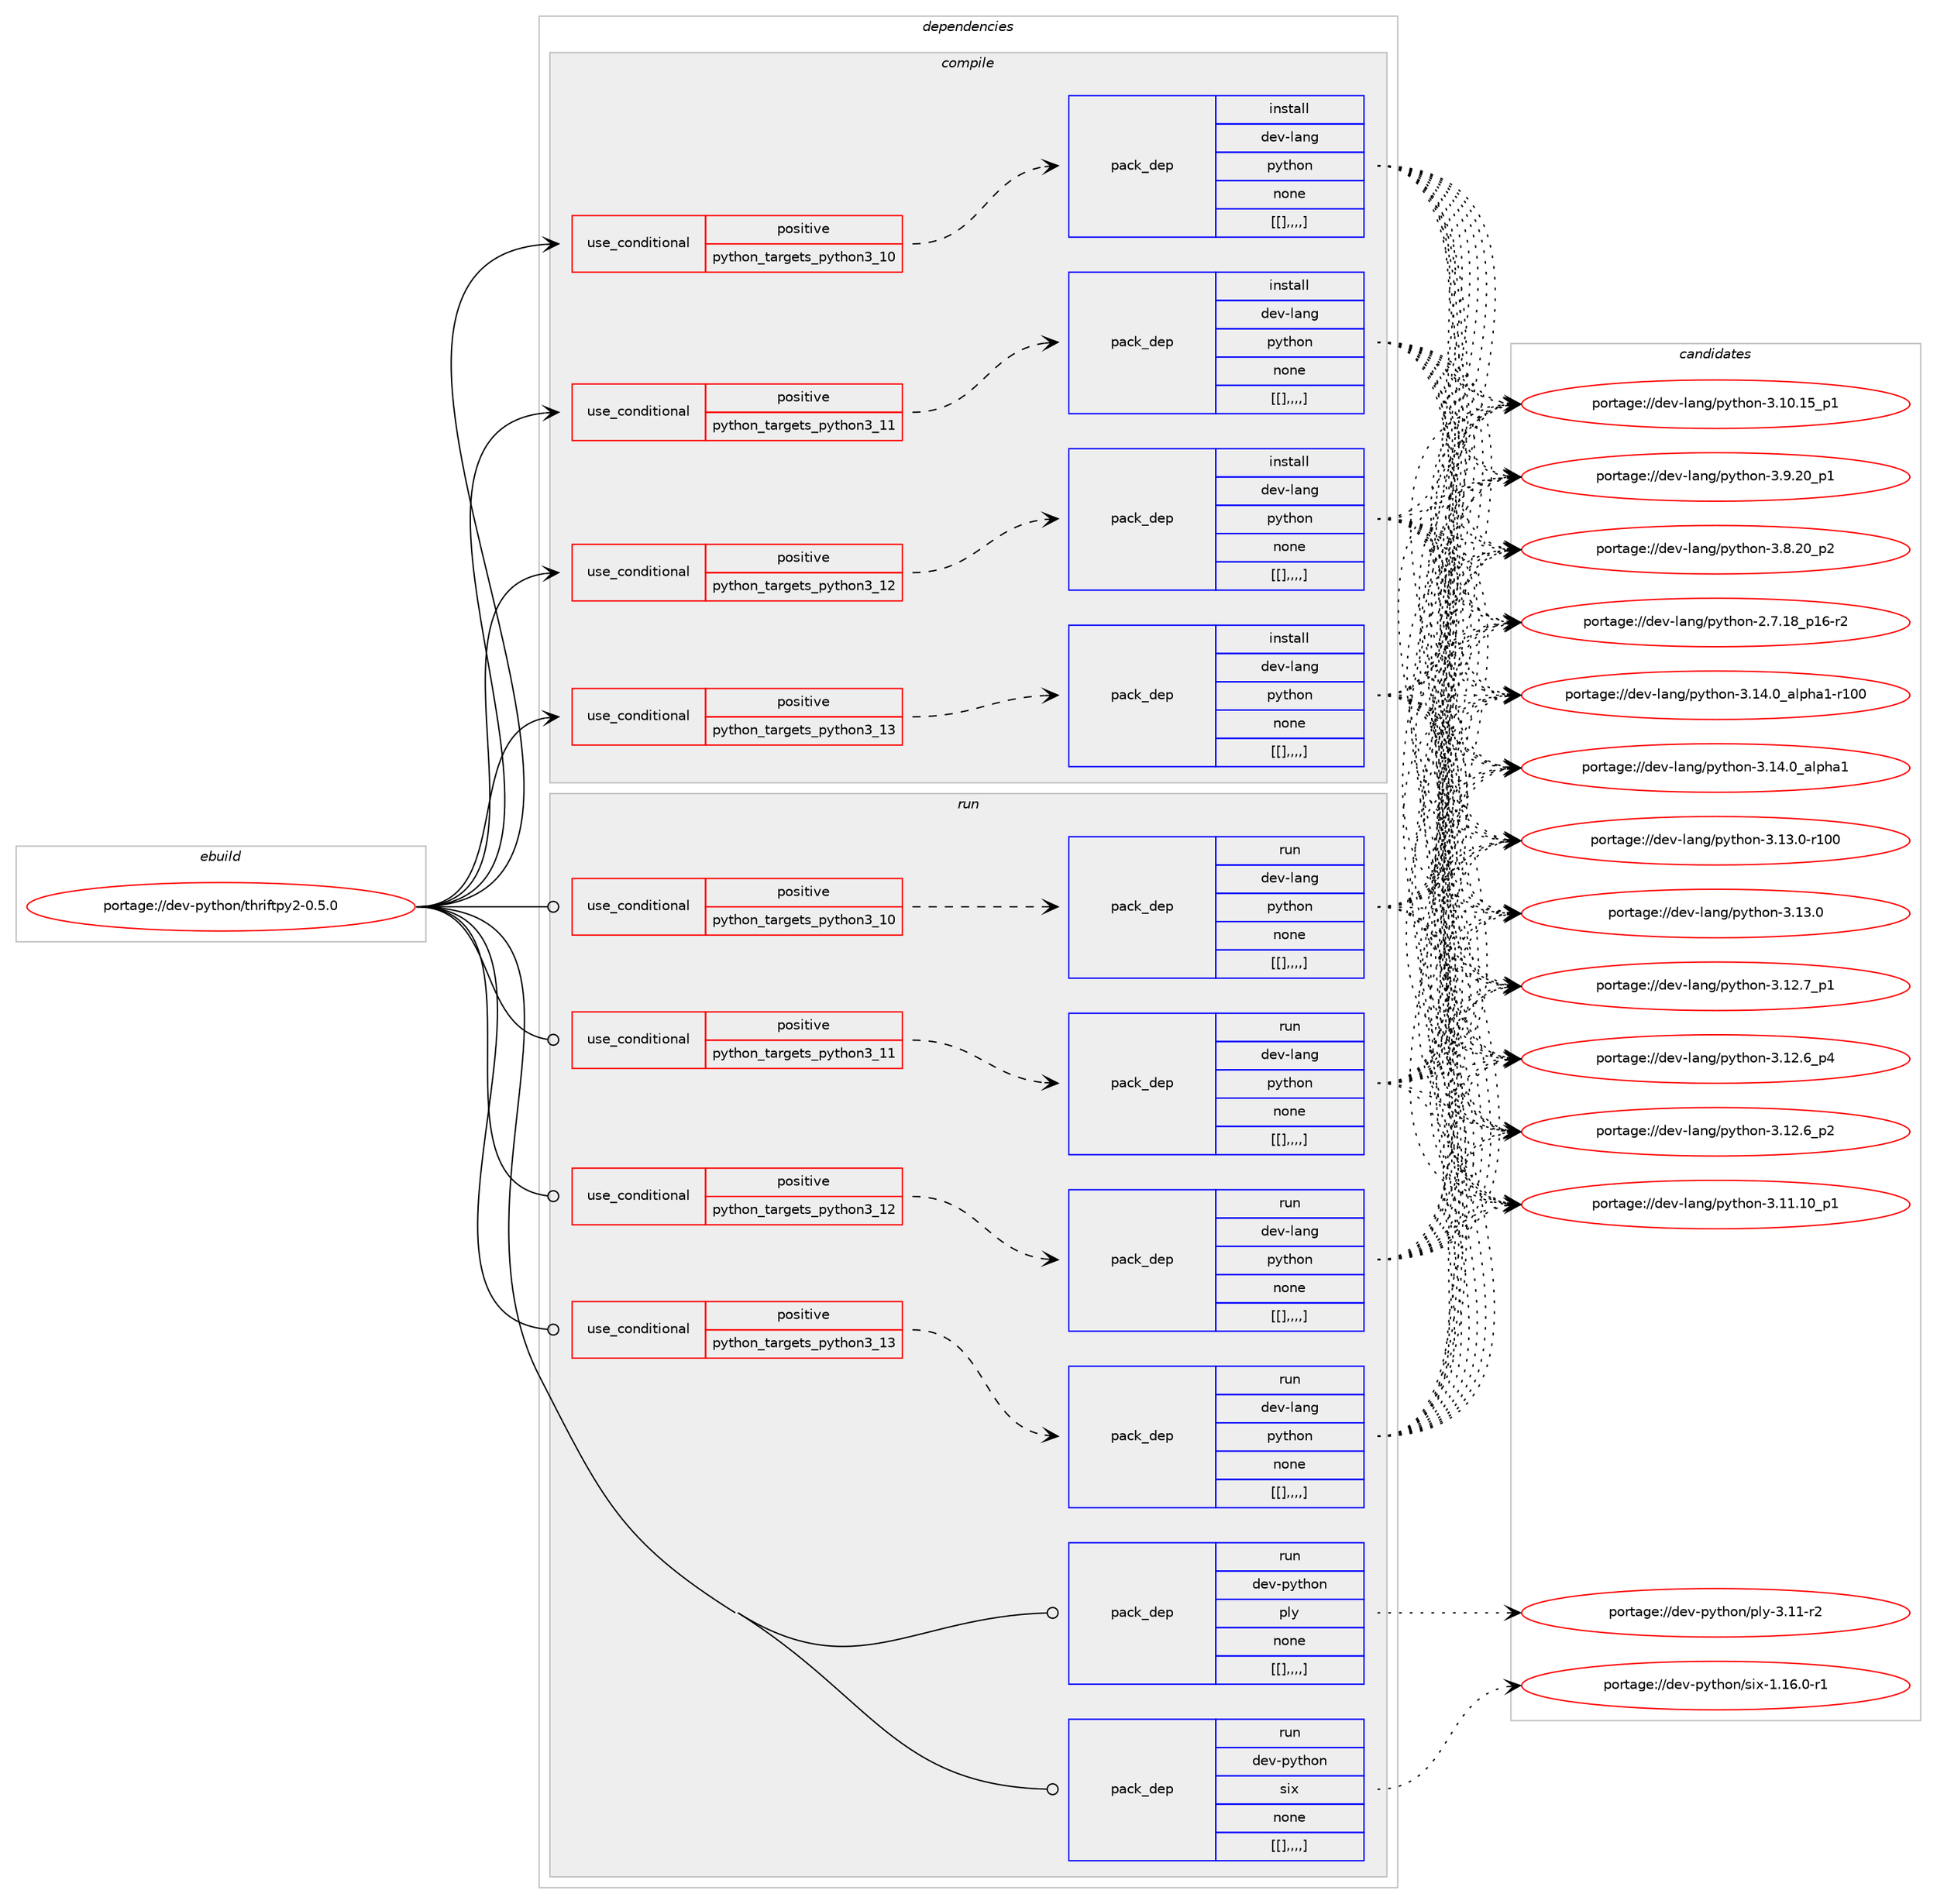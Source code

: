digraph prolog {

# *************
# Graph options
# *************

newrank=true;
concentrate=true;
compound=true;
graph [rankdir=LR,fontname=Helvetica,fontsize=10,ranksep=1.5];#, ranksep=2.5, nodesep=0.2];
edge  [arrowhead=vee];
node  [fontname=Helvetica,fontsize=10];

# **********
# The ebuild
# **********

subgraph cluster_leftcol {
color=gray;
label=<<i>ebuild</i>>;
id [label="portage://dev-python/thriftpy2-0.5.0", color=red, width=4, href="../dev-python/thriftpy2-0.5.0.svg"];
}

# ****************
# The dependencies
# ****************

subgraph cluster_midcol {
color=gray;
label=<<i>dependencies</i>>;
subgraph cluster_compile {
fillcolor="#eeeeee";
style=filled;
label=<<i>compile</i>>;
subgraph cond43295 {
dependency172623 [label=<<TABLE BORDER="0" CELLBORDER="1" CELLSPACING="0" CELLPADDING="4"><TR><TD ROWSPAN="3" CELLPADDING="10">use_conditional</TD></TR><TR><TD>positive</TD></TR><TR><TD>python_targets_python3_10</TD></TR></TABLE>>, shape=none, color=red];
subgraph pack127998 {
dependency172637 [label=<<TABLE BORDER="0" CELLBORDER="1" CELLSPACING="0" CELLPADDING="4" WIDTH="220"><TR><TD ROWSPAN="6" CELLPADDING="30">pack_dep</TD></TR><TR><TD WIDTH="110">install</TD></TR><TR><TD>dev-lang</TD></TR><TR><TD>python</TD></TR><TR><TD>none</TD></TR><TR><TD>[[],,,,]</TD></TR></TABLE>>, shape=none, color=blue];
}
dependency172623:e -> dependency172637:w [weight=20,style="dashed",arrowhead="vee"];
}
id:e -> dependency172623:w [weight=20,style="solid",arrowhead="vee"];
subgraph cond43304 {
dependency172660 [label=<<TABLE BORDER="0" CELLBORDER="1" CELLSPACING="0" CELLPADDING="4"><TR><TD ROWSPAN="3" CELLPADDING="10">use_conditional</TD></TR><TR><TD>positive</TD></TR><TR><TD>python_targets_python3_11</TD></TR></TABLE>>, shape=none, color=red];
subgraph pack128024 {
dependency172715 [label=<<TABLE BORDER="0" CELLBORDER="1" CELLSPACING="0" CELLPADDING="4" WIDTH="220"><TR><TD ROWSPAN="6" CELLPADDING="30">pack_dep</TD></TR><TR><TD WIDTH="110">install</TD></TR><TR><TD>dev-lang</TD></TR><TR><TD>python</TD></TR><TR><TD>none</TD></TR><TR><TD>[[],,,,]</TD></TR></TABLE>>, shape=none, color=blue];
}
dependency172660:e -> dependency172715:w [weight=20,style="dashed",arrowhead="vee"];
}
id:e -> dependency172660:w [weight=20,style="solid",arrowhead="vee"];
subgraph cond43344 {
dependency172754 [label=<<TABLE BORDER="0" CELLBORDER="1" CELLSPACING="0" CELLPADDING="4"><TR><TD ROWSPAN="3" CELLPADDING="10">use_conditional</TD></TR><TR><TD>positive</TD></TR><TR><TD>python_targets_python3_12</TD></TR></TABLE>>, shape=none, color=red];
subgraph pack128075 {
dependency172792 [label=<<TABLE BORDER="0" CELLBORDER="1" CELLSPACING="0" CELLPADDING="4" WIDTH="220"><TR><TD ROWSPAN="6" CELLPADDING="30">pack_dep</TD></TR><TR><TD WIDTH="110">install</TD></TR><TR><TD>dev-lang</TD></TR><TR><TD>python</TD></TR><TR><TD>none</TD></TR><TR><TD>[[],,,,]</TD></TR></TABLE>>, shape=none, color=blue];
}
dependency172754:e -> dependency172792:w [weight=20,style="dashed",arrowhead="vee"];
}
id:e -> dependency172754:w [weight=20,style="solid",arrowhead="vee"];
subgraph cond43366 {
dependency172817 [label=<<TABLE BORDER="0" CELLBORDER="1" CELLSPACING="0" CELLPADDING="4"><TR><TD ROWSPAN="3" CELLPADDING="10">use_conditional</TD></TR><TR><TD>positive</TD></TR><TR><TD>python_targets_python3_13</TD></TR></TABLE>>, shape=none, color=red];
subgraph pack128159 {
dependency172923 [label=<<TABLE BORDER="0" CELLBORDER="1" CELLSPACING="0" CELLPADDING="4" WIDTH="220"><TR><TD ROWSPAN="6" CELLPADDING="30">pack_dep</TD></TR><TR><TD WIDTH="110">install</TD></TR><TR><TD>dev-lang</TD></TR><TR><TD>python</TD></TR><TR><TD>none</TD></TR><TR><TD>[[],,,,]</TD></TR></TABLE>>, shape=none, color=blue];
}
dependency172817:e -> dependency172923:w [weight=20,style="dashed",arrowhead="vee"];
}
id:e -> dependency172817:w [weight=20,style="solid",arrowhead="vee"];
}
subgraph cluster_compileandrun {
fillcolor="#eeeeee";
style=filled;
label=<<i>compile and run</i>>;
}
subgraph cluster_run {
fillcolor="#eeeeee";
style=filled;
label=<<i>run</i>>;
subgraph cond43420 {
dependency172949 [label=<<TABLE BORDER="0" CELLBORDER="1" CELLSPACING="0" CELLPADDING="4"><TR><TD ROWSPAN="3" CELLPADDING="10">use_conditional</TD></TR><TR><TD>positive</TD></TR><TR><TD>python_targets_python3_10</TD></TR></TABLE>>, shape=none, color=red];
subgraph pack128186 {
dependency172991 [label=<<TABLE BORDER="0" CELLBORDER="1" CELLSPACING="0" CELLPADDING="4" WIDTH="220"><TR><TD ROWSPAN="6" CELLPADDING="30">pack_dep</TD></TR><TR><TD WIDTH="110">run</TD></TR><TR><TD>dev-lang</TD></TR><TR><TD>python</TD></TR><TR><TD>none</TD></TR><TR><TD>[[],,,,]</TD></TR></TABLE>>, shape=none, color=blue];
}
dependency172949:e -> dependency172991:w [weight=20,style="dashed",arrowhead="vee"];
}
id:e -> dependency172949:w [weight=20,style="solid",arrowhead="odot"];
subgraph cond43450 {
dependency173091 [label=<<TABLE BORDER="0" CELLBORDER="1" CELLSPACING="0" CELLPADDING="4"><TR><TD ROWSPAN="3" CELLPADDING="10">use_conditional</TD></TR><TR><TD>positive</TD></TR><TR><TD>python_targets_python3_11</TD></TR></TABLE>>, shape=none, color=red];
subgraph pack128271 {
dependency173166 [label=<<TABLE BORDER="0" CELLBORDER="1" CELLSPACING="0" CELLPADDING="4" WIDTH="220"><TR><TD ROWSPAN="6" CELLPADDING="30">pack_dep</TD></TR><TR><TD WIDTH="110">run</TD></TR><TR><TD>dev-lang</TD></TR><TR><TD>python</TD></TR><TR><TD>none</TD></TR><TR><TD>[[],,,,]</TD></TR></TABLE>>, shape=none, color=blue];
}
dependency173091:e -> dependency173166:w [weight=20,style="dashed",arrowhead="vee"];
}
id:e -> dependency173091:w [weight=20,style="solid",arrowhead="odot"];
subgraph cond43524 {
dependency173222 [label=<<TABLE BORDER="0" CELLBORDER="1" CELLSPACING="0" CELLPADDING="4"><TR><TD ROWSPAN="3" CELLPADDING="10">use_conditional</TD></TR><TR><TD>positive</TD></TR><TR><TD>python_targets_python3_12</TD></TR></TABLE>>, shape=none, color=red];
subgraph pack128345 {
dependency173313 [label=<<TABLE BORDER="0" CELLBORDER="1" CELLSPACING="0" CELLPADDING="4" WIDTH="220"><TR><TD ROWSPAN="6" CELLPADDING="30">pack_dep</TD></TR><TR><TD WIDTH="110">run</TD></TR><TR><TD>dev-lang</TD></TR><TR><TD>python</TD></TR><TR><TD>none</TD></TR><TR><TD>[[],,,,]</TD></TR></TABLE>>, shape=none, color=blue];
}
dependency173222:e -> dependency173313:w [weight=20,style="dashed",arrowhead="vee"];
}
id:e -> dependency173222:w [weight=20,style="solid",arrowhead="odot"];
subgraph cond43588 {
dependency173316 [label=<<TABLE BORDER="0" CELLBORDER="1" CELLSPACING="0" CELLPADDING="4"><TR><TD ROWSPAN="3" CELLPADDING="10">use_conditional</TD></TR><TR><TD>positive</TD></TR><TR><TD>python_targets_python3_13</TD></TR></TABLE>>, shape=none, color=red];
subgraph pack128420 {
dependency173420 [label=<<TABLE BORDER="0" CELLBORDER="1" CELLSPACING="0" CELLPADDING="4" WIDTH="220"><TR><TD ROWSPAN="6" CELLPADDING="30">pack_dep</TD></TR><TR><TD WIDTH="110">run</TD></TR><TR><TD>dev-lang</TD></TR><TR><TD>python</TD></TR><TR><TD>none</TD></TR><TR><TD>[[],,,,]</TD></TR></TABLE>>, shape=none, color=blue];
}
dependency173316:e -> dependency173420:w [weight=20,style="dashed",arrowhead="vee"];
}
id:e -> dependency173316:w [weight=20,style="solid",arrowhead="odot"];
subgraph pack128475 {
dependency173446 [label=<<TABLE BORDER="0" CELLBORDER="1" CELLSPACING="0" CELLPADDING="4" WIDTH="220"><TR><TD ROWSPAN="6" CELLPADDING="30">pack_dep</TD></TR><TR><TD WIDTH="110">run</TD></TR><TR><TD>dev-python</TD></TR><TR><TD>ply</TD></TR><TR><TD>none</TD></TR><TR><TD>[[],,,,]</TD></TR></TABLE>>, shape=none, color=blue];
}
id:e -> dependency173446:w [weight=20,style="solid",arrowhead="odot"];
subgraph pack128479 {
dependency173469 [label=<<TABLE BORDER="0" CELLBORDER="1" CELLSPACING="0" CELLPADDING="4" WIDTH="220"><TR><TD ROWSPAN="6" CELLPADDING="30">pack_dep</TD></TR><TR><TD WIDTH="110">run</TD></TR><TR><TD>dev-python</TD></TR><TR><TD>six</TD></TR><TR><TD>none</TD></TR><TR><TD>[[],,,,]</TD></TR></TABLE>>, shape=none, color=blue];
}
id:e -> dependency173469:w [weight=20,style="solid",arrowhead="odot"];
}
}

# **************
# The candidates
# **************

subgraph cluster_choices {
rank=same;
color=gray;
label=<<i>candidates</i>>;

subgraph choice128163 {
color=black;
nodesep=1;
choice100101118451089711010347112121116104111110455146495246489597108112104974945114494848 [label="portage://dev-lang/python-3.14.0_alpha1-r100", color=red, width=4,href="../dev-lang/python-3.14.0_alpha1-r100.svg"];
choice1001011184510897110103471121211161041111104551464952464895971081121049749 [label="portage://dev-lang/python-3.14.0_alpha1", color=red, width=4,href="../dev-lang/python-3.14.0_alpha1.svg"];
choice1001011184510897110103471121211161041111104551464951464845114494848 [label="portage://dev-lang/python-3.13.0-r100", color=red, width=4,href="../dev-lang/python-3.13.0-r100.svg"];
choice10010111845108971101034711212111610411111045514649514648 [label="portage://dev-lang/python-3.13.0", color=red, width=4,href="../dev-lang/python-3.13.0.svg"];
choice100101118451089711010347112121116104111110455146495046559511249 [label="portage://dev-lang/python-3.12.7_p1", color=red, width=4,href="../dev-lang/python-3.12.7_p1.svg"];
choice100101118451089711010347112121116104111110455146495046549511252 [label="portage://dev-lang/python-3.12.6_p4", color=red, width=4,href="../dev-lang/python-3.12.6_p4.svg"];
choice100101118451089711010347112121116104111110455146495046549511250 [label="portage://dev-lang/python-3.12.6_p2", color=red, width=4,href="../dev-lang/python-3.12.6_p2.svg"];
choice10010111845108971101034711212111610411111045514649494649489511249 [label="portage://dev-lang/python-3.11.10_p1", color=red, width=4,href="../dev-lang/python-3.11.10_p1.svg"];
choice10010111845108971101034711212111610411111045514649484649539511249 [label="portage://dev-lang/python-3.10.15_p1", color=red, width=4,href="../dev-lang/python-3.10.15_p1.svg"];
choice100101118451089711010347112121116104111110455146574650489511249 [label="portage://dev-lang/python-3.9.20_p1", color=red, width=4,href="../dev-lang/python-3.9.20_p1.svg"];
choice100101118451089711010347112121116104111110455146564650489511250 [label="portage://dev-lang/python-3.8.20_p2", color=red, width=4,href="../dev-lang/python-3.8.20_p2.svg"];
choice100101118451089711010347112121116104111110455046554649569511249544511450 [label="portage://dev-lang/python-2.7.18_p16-r2", color=red, width=4,href="../dev-lang/python-2.7.18_p16-r2.svg"];
dependency172637:e -> choice100101118451089711010347112121116104111110455146495246489597108112104974945114494848:w [style=dotted,weight="100"];
dependency172637:e -> choice1001011184510897110103471121211161041111104551464952464895971081121049749:w [style=dotted,weight="100"];
dependency172637:e -> choice1001011184510897110103471121211161041111104551464951464845114494848:w [style=dotted,weight="100"];
dependency172637:e -> choice10010111845108971101034711212111610411111045514649514648:w [style=dotted,weight="100"];
dependency172637:e -> choice100101118451089711010347112121116104111110455146495046559511249:w [style=dotted,weight="100"];
dependency172637:e -> choice100101118451089711010347112121116104111110455146495046549511252:w [style=dotted,weight="100"];
dependency172637:e -> choice100101118451089711010347112121116104111110455146495046549511250:w [style=dotted,weight="100"];
dependency172637:e -> choice10010111845108971101034711212111610411111045514649494649489511249:w [style=dotted,weight="100"];
dependency172637:e -> choice10010111845108971101034711212111610411111045514649484649539511249:w [style=dotted,weight="100"];
dependency172637:e -> choice100101118451089711010347112121116104111110455146574650489511249:w [style=dotted,weight="100"];
dependency172637:e -> choice100101118451089711010347112121116104111110455146564650489511250:w [style=dotted,weight="100"];
dependency172637:e -> choice100101118451089711010347112121116104111110455046554649569511249544511450:w [style=dotted,weight="100"];
}
subgraph choice128177 {
color=black;
nodesep=1;
choice100101118451089711010347112121116104111110455146495246489597108112104974945114494848 [label="portage://dev-lang/python-3.14.0_alpha1-r100", color=red, width=4,href="../dev-lang/python-3.14.0_alpha1-r100.svg"];
choice1001011184510897110103471121211161041111104551464952464895971081121049749 [label="portage://dev-lang/python-3.14.0_alpha1", color=red, width=4,href="../dev-lang/python-3.14.0_alpha1.svg"];
choice1001011184510897110103471121211161041111104551464951464845114494848 [label="portage://dev-lang/python-3.13.0-r100", color=red, width=4,href="../dev-lang/python-3.13.0-r100.svg"];
choice10010111845108971101034711212111610411111045514649514648 [label="portage://dev-lang/python-3.13.0", color=red, width=4,href="../dev-lang/python-3.13.0.svg"];
choice100101118451089711010347112121116104111110455146495046559511249 [label="portage://dev-lang/python-3.12.7_p1", color=red, width=4,href="../dev-lang/python-3.12.7_p1.svg"];
choice100101118451089711010347112121116104111110455146495046549511252 [label="portage://dev-lang/python-3.12.6_p4", color=red, width=4,href="../dev-lang/python-3.12.6_p4.svg"];
choice100101118451089711010347112121116104111110455146495046549511250 [label="portage://dev-lang/python-3.12.6_p2", color=red, width=4,href="../dev-lang/python-3.12.6_p2.svg"];
choice10010111845108971101034711212111610411111045514649494649489511249 [label="portage://dev-lang/python-3.11.10_p1", color=red, width=4,href="../dev-lang/python-3.11.10_p1.svg"];
choice10010111845108971101034711212111610411111045514649484649539511249 [label="portage://dev-lang/python-3.10.15_p1", color=red, width=4,href="../dev-lang/python-3.10.15_p1.svg"];
choice100101118451089711010347112121116104111110455146574650489511249 [label="portage://dev-lang/python-3.9.20_p1", color=red, width=4,href="../dev-lang/python-3.9.20_p1.svg"];
choice100101118451089711010347112121116104111110455146564650489511250 [label="portage://dev-lang/python-3.8.20_p2", color=red, width=4,href="../dev-lang/python-3.8.20_p2.svg"];
choice100101118451089711010347112121116104111110455046554649569511249544511450 [label="portage://dev-lang/python-2.7.18_p16-r2", color=red, width=4,href="../dev-lang/python-2.7.18_p16-r2.svg"];
dependency172715:e -> choice100101118451089711010347112121116104111110455146495246489597108112104974945114494848:w [style=dotted,weight="100"];
dependency172715:e -> choice1001011184510897110103471121211161041111104551464952464895971081121049749:w [style=dotted,weight="100"];
dependency172715:e -> choice1001011184510897110103471121211161041111104551464951464845114494848:w [style=dotted,weight="100"];
dependency172715:e -> choice10010111845108971101034711212111610411111045514649514648:w [style=dotted,weight="100"];
dependency172715:e -> choice100101118451089711010347112121116104111110455146495046559511249:w [style=dotted,weight="100"];
dependency172715:e -> choice100101118451089711010347112121116104111110455146495046549511252:w [style=dotted,weight="100"];
dependency172715:e -> choice100101118451089711010347112121116104111110455146495046549511250:w [style=dotted,weight="100"];
dependency172715:e -> choice10010111845108971101034711212111610411111045514649494649489511249:w [style=dotted,weight="100"];
dependency172715:e -> choice10010111845108971101034711212111610411111045514649484649539511249:w [style=dotted,weight="100"];
dependency172715:e -> choice100101118451089711010347112121116104111110455146574650489511249:w [style=dotted,weight="100"];
dependency172715:e -> choice100101118451089711010347112121116104111110455146564650489511250:w [style=dotted,weight="100"];
dependency172715:e -> choice100101118451089711010347112121116104111110455046554649569511249544511450:w [style=dotted,weight="100"];
}
subgraph choice128202 {
color=black;
nodesep=1;
choice100101118451089711010347112121116104111110455146495246489597108112104974945114494848 [label="portage://dev-lang/python-3.14.0_alpha1-r100", color=red, width=4,href="../dev-lang/python-3.14.0_alpha1-r100.svg"];
choice1001011184510897110103471121211161041111104551464952464895971081121049749 [label="portage://dev-lang/python-3.14.0_alpha1", color=red, width=4,href="../dev-lang/python-3.14.0_alpha1.svg"];
choice1001011184510897110103471121211161041111104551464951464845114494848 [label="portage://dev-lang/python-3.13.0-r100", color=red, width=4,href="../dev-lang/python-3.13.0-r100.svg"];
choice10010111845108971101034711212111610411111045514649514648 [label="portage://dev-lang/python-3.13.0", color=red, width=4,href="../dev-lang/python-3.13.0.svg"];
choice100101118451089711010347112121116104111110455146495046559511249 [label="portage://dev-lang/python-3.12.7_p1", color=red, width=4,href="../dev-lang/python-3.12.7_p1.svg"];
choice100101118451089711010347112121116104111110455146495046549511252 [label="portage://dev-lang/python-3.12.6_p4", color=red, width=4,href="../dev-lang/python-3.12.6_p4.svg"];
choice100101118451089711010347112121116104111110455146495046549511250 [label="portage://dev-lang/python-3.12.6_p2", color=red, width=4,href="../dev-lang/python-3.12.6_p2.svg"];
choice10010111845108971101034711212111610411111045514649494649489511249 [label="portage://dev-lang/python-3.11.10_p1", color=red, width=4,href="../dev-lang/python-3.11.10_p1.svg"];
choice10010111845108971101034711212111610411111045514649484649539511249 [label="portage://dev-lang/python-3.10.15_p1", color=red, width=4,href="../dev-lang/python-3.10.15_p1.svg"];
choice100101118451089711010347112121116104111110455146574650489511249 [label="portage://dev-lang/python-3.9.20_p1", color=red, width=4,href="../dev-lang/python-3.9.20_p1.svg"];
choice100101118451089711010347112121116104111110455146564650489511250 [label="portage://dev-lang/python-3.8.20_p2", color=red, width=4,href="../dev-lang/python-3.8.20_p2.svg"];
choice100101118451089711010347112121116104111110455046554649569511249544511450 [label="portage://dev-lang/python-2.7.18_p16-r2", color=red, width=4,href="../dev-lang/python-2.7.18_p16-r2.svg"];
dependency172792:e -> choice100101118451089711010347112121116104111110455146495246489597108112104974945114494848:w [style=dotted,weight="100"];
dependency172792:e -> choice1001011184510897110103471121211161041111104551464952464895971081121049749:w [style=dotted,weight="100"];
dependency172792:e -> choice1001011184510897110103471121211161041111104551464951464845114494848:w [style=dotted,weight="100"];
dependency172792:e -> choice10010111845108971101034711212111610411111045514649514648:w [style=dotted,weight="100"];
dependency172792:e -> choice100101118451089711010347112121116104111110455146495046559511249:w [style=dotted,weight="100"];
dependency172792:e -> choice100101118451089711010347112121116104111110455146495046549511252:w [style=dotted,weight="100"];
dependency172792:e -> choice100101118451089711010347112121116104111110455146495046549511250:w [style=dotted,weight="100"];
dependency172792:e -> choice10010111845108971101034711212111610411111045514649494649489511249:w [style=dotted,weight="100"];
dependency172792:e -> choice10010111845108971101034711212111610411111045514649484649539511249:w [style=dotted,weight="100"];
dependency172792:e -> choice100101118451089711010347112121116104111110455146574650489511249:w [style=dotted,weight="100"];
dependency172792:e -> choice100101118451089711010347112121116104111110455146564650489511250:w [style=dotted,weight="100"];
dependency172792:e -> choice100101118451089711010347112121116104111110455046554649569511249544511450:w [style=dotted,weight="100"];
}
subgraph choice128209 {
color=black;
nodesep=1;
choice100101118451089711010347112121116104111110455146495246489597108112104974945114494848 [label="portage://dev-lang/python-3.14.0_alpha1-r100", color=red, width=4,href="../dev-lang/python-3.14.0_alpha1-r100.svg"];
choice1001011184510897110103471121211161041111104551464952464895971081121049749 [label="portage://dev-lang/python-3.14.0_alpha1", color=red, width=4,href="../dev-lang/python-3.14.0_alpha1.svg"];
choice1001011184510897110103471121211161041111104551464951464845114494848 [label="portage://dev-lang/python-3.13.0-r100", color=red, width=4,href="../dev-lang/python-3.13.0-r100.svg"];
choice10010111845108971101034711212111610411111045514649514648 [label="portage://dev-lang/python-3.13.0", color=red, width=4,href="../dev-lang/python-3.13.0.svg"];
choice100101118451089711010347112121116104111110455146495046559511249 [label="portage://dev-lang/python-3.12.7_p1", color=red, width=4,href="../dev-lang/python-3.12.7_p1.svg"];
choice100101118451089711010347112121116104111110455146495046549511252 [label="portage://dev-lang/python-3.12.6_p4", color=red, width=4,href="../dev-lang/python-3.12.6_p4.svg"];
choice100101118451089711010347112121116104111110455146495046549511250 [label="portage://dev-lang/python-3.12.6_p2", color=red, width=4,href="../dev-lang/python-3.12.6_p2.svg"];
choice10010111845108971101034711212111610411111045514649494649489511249 [label="portage://dev-lang/python-3.11.10_p1", color=red, width=4,href="../dev-lang/python-3.11.10_p1.svg"];
choice10010111845108971101034711212111610411111045514649484649539511249 [label="portage://dev-lang/python-3.10.15_p1", color=red, width=4,href="../dev-lang/python-3.10.15_p1.svg"];
choice100101118451089711010347112121116104111110455146574650489511249 [label="portage://dev-lang/python-3.9.20_p1", color=red, width=4,href="../dev-lang/python-3.9.20_p1.svg"];
choice100101118451089711010347112121116104111110455146564650489511250 [label="portage://dev-lang/python-3.8.20_p2", color=red, width=4,href="../dev-lang/python-3.8.20_p2.svg"];
choice100101118451089711010347112121116104111110455046554649569511249544511450 [label="portage://dev-lang/python-2.7.18_p16-r2", color=red, width=4,href="../dev-lang/python-2.7.18_p16-r2.svg"];
dependency172923:e -> choice100101118451089711010347112121116104111110455146495246489597108112104974945114494848:w [style=dotted,weight="100"];
dependency172923:e -> choice1001011184510897110103471121211161041111104551464952464895971081121049749:w [style=dotted,weight="100"];
dependency172923:e -> choice1001011184510897110103471121211161041111104551464951464845114494848:w [style=dotted,weight="100"];
dependency172923:e -> choice10010111845108971101034711212111610411111045514649514648:w [style=dotted,weight="100"];
dependency172923:e -> choice100101118451089711010347112121116104111110455146495046559511249:w [style=dotted,weight="100"];
dependency172923:e -> choice100101118451089711010347112121116104111110455146495046549511252:w [style=dotted,weight="100"];
dependency172923:e -> choice100101118451089711010347112121116104111110455146495046549511250:w [style=dotted,weight="100"];
dependency172923:e -> choice10010111845108971101034711212111610411111045514649494649489511249:w [style=dotted,weight="100"];
dependency172923:e -> choice10010111845108971101034711212111610411111045514649484649539511249:w [style=dotted,weight="100"];
dependency172923:e -> choice100101118451089711010347112121116104111110455146574650489511249:w [style=dotted,weight="100"];
dependency172923:e -> choice100101118451089711010347112121116104111110455146564650489511250:w [style=dotted,weight="100"];
dependency172923:e -> choice100101118451089711010347112121116104111110455046554649569511249544511450:w [style=dotted,weight="100"];
}
subgraph choice128221 {
color=black;
nodesep=1;
choice100101118451089711010347112121116104111110455146495246489597108112104974945114494848 [label="portage://dev-lang/python-3.14.0_alpha1-r100", color=red, width=4,href="../dev-lang/python-3.14.0_alpha1-r100.svg"];
choice1001011184510897110103471121211161041111104551464952464895971081121049749 [label="portage://dev-lang/python-3.14.0_alpha1", color=red, width=4,href="../dev-lang/python-3.14.0_alpha1.svg"];
choice1001011184510897110103471121211161041111104551464951464845114494848 [label="portage://dev-lang/python-3.13.0-r100", color=red, width=4,href="../dev-lang/python-3.13.0-r100.svg"];
choice10010111845108971101034711212111610411111045514649514648 [label="portage://dev-lang/python-3.13.0", color=red, width=4,href="../dev-lang/python-3.13.0.svg"];
choice100101118451089711010347112121116104111110455146495046559511249 [label="portage://dev-lang/python-3.12.7_p1", color=red, width=4,href="../dev-lang/python-3.12.7_p1.svg"];
choice100101118451089711010347112121116104111110455146495046549511252 [label="portage://dev-lang/python-3.12.6_p4", color=red, width=4,href="../dev-lang/python-3.12.6_p4.svg"];
choice100101118451089711010347112121116104111110455146495046549511250 [label="portage://dev-lang/python-3.12.6_p2", color=red, width=4,href="../dev-lang/python-3.12.6_p2.svg"];
choice10010111845108971101034711212111610411111045514649494649489511249 [label="portage://dev-lang/python-3.11.10_p1", color=red, width=4,href="../dev-lang/python-3.11.10_p1.svg"];
choice10010111845108971101034711212111610411111045514649484649539511249 [label="portage://dev-lang/python-3.10.15_p1", color=red, width=4,href="../dev-lang/python-3.10.15_p1.svg"];
choice100101118451089711010347112121116104111110455146574650489511249 [label="portage://dev-lang/python-3.9.20_p1", color=red, width=4,href="../dev-lang/python-3.9.20_p1.svg"];
choice100101118451089711010347112121116104111110455146564650489511250 [label="portage://dev-lang/python-3.8.20_p2", color=red, width=4,href="../dev-lang/python-3.8.20_p2.svg"];
choice100101118451089711010347112121116104111110455046554649569511249544511450 [label="portage://dev-lang/python-2.7.18_p16-r2", color=red, width=4,href="../dev-lang/python-2.7.18_p16-r2.svg"];
dependency172991:e -> choice100101118451089711010347112121116104111110455146495246489597108112104974945114494848:w [style=dotted,weight="100"];
dependency172991:e -> choice1001011184510897110103471121211161041111104551464952464895971081121049749:w [style=dotted,weight="100"];
dependency172991:e -> choice1001011184510897110103471121211161041111104551464951464845114494848:w [style=dotted,weight="100"];
dependency172991:e -> choice10010111845108971101034711212111610411111045514649514648:w [style=dotted,weight="100"];
dependency172991:e -> choice100101118451089711010347112121116104111110455146495046559511249:w [style=dotted,weight="100"];
dependency172991:e -> choice100101118451089711010347112121116104111110455146495046549511252:w [style=dotted,weight="100"];
dependency172991:e -> choice100101118451089711010347112121116104111110455146495046549511250:w [style=dotted,weight="100"];
dependency172991:e -> choice10010111845108971101034711212111610411111045514649494649489511249:w [style=dotted,weight="100"];
dependency172991:e -> choice10010111845108971101034711212111610411111045514649484649539511249:w [style=dotted,weight="100"];
dependency172991:e -> choice100101118451089711010347112121116104111110455146574650489511249:w [style=dotted,weight="100"];
dependency172991:e -> choice100101118451089711010347112121116104111110455146564650489511250:w [style=dotted,weight="100"];
dependency172991:e -> choice100101118451089711010347112121116104111110455046554649569511249544511450:w [style=dotted,weight="100"];
}
subgraph choice128229 {
color=black;
nodesep=1;
choice100101118451089711010347112121116104111110455146495246489597108112104974945114494848 [label="portage://dev-lang/python-3.14.0_alpha1-r100", color=red, width=4,href="../dev-lang/python-3.14.0_alpha1-r100.svg"];
choice1001011184510897110103471121211161041111104551464952464895971081121049749 [label="portage://dev-lang/python-3.14.0_alpha1", color=red, width=4,href="../dev-lang/python-3.14.0_alpha1.svg"];
choice1001011184510897110103471121211161041111104551464951464845114494848 [label="portage://dev-lang/python-3.13.0-r100", color=red, width=4,href="../dev-lang/python-3.13.0-r100.svg"];
choice10010111845108971101034711212111610411111045514649514648 [label="portage://dev-lang/python-3.13.0", color=red, width=4,href="../dev-lang/python-3.13.0.svg"];
choice100101118451089711010347112121116104111110455146495046559511249 [label="portage://dev-lang/python-3.12.7_p1", color=red, width=4,href="../dev-lang/python-3.12.7_p1.svg"];
choice100101118451089711010347112121116104111110455146495046549511252 [label="portage://dev-lang/python-3.12.6_p4", color=red, width=4,href="../dev-lang/python-3.12.6_p4.svg"];
choice100101118451089711010347112121116104111110455146495046549511250 [label="portage://dev-lang/python-3.12.6_p2", color=red, width=4,href="../dev-lang/python-3.12.6_p2.svg"];
choice10010111845108971101034711212111610411111045514649494649489511249 [label="portage://dev-lang/python-3.11.10_p1", color=red, width=4,href="../dev-lang/python-3.11.10_p1.svg"];
choice10010111845108971101034711212111610411111045514649484649539511249 [label="portage://dev-lang/python-3.10.15_p1", color=red, width=4,href="../dev-lang/python-3.10.15_p1.svg"];
choice100101118451089711010347112121116104111110455146574650489511249 [label="portage://dev-lang/python-3.9.20_p1", color=red, width=4,href="../dev-lang/python-3.9.20_p1.svg"];
choice100101118451089711010347112121116104111110455146564650489511250 [label="portage://dev-lang/python-3.8.20_p2", color=red, width=4,href="../dev-lang/python-3.8.20_p2.svg"];
choice100101118451089711010347112121116104111110455046554649569511249544511450 [label="portage://dev-lang/python-2.7.18_p16-r2", color=red, width=4,href="../dev-lang/python-2.7.18_p16-r2.svg"];
dependency173166:e -> choice100101118451089711010347112121116104111110455146495246489597108112104974945114494848:w [style=dotted,weight="100"];
dependency173166:e -> choice1001011184510897110103471121211161041111104551464952464895971081121049749:w [style=dotted,weight="100"];
dependency173166:e -> choice1001011184510897110103471121211161041111104551464951464845114494848:w [style=dotted,weight="100"];
dependency173166:e -> choice10010111845108971101034711212111610411111045514649514648:w [style=dotted,weight="100"];
dependency173166:e -> choice100101118451089711010347112121116104111110455146495046559511249:w [style=dotted,weight="100"];
dependency173166:e -> choice100101118451089711010347112121116104111110455146495046549511252:w [style=dotted,weight="100"];
dependency173166:e -> choice100101118451089711010347112121116104111110455146495046549511250:w [style=dotted,weight="100"];
dependency173166:e -> choice10010111845108971101034711212111610411111045514649494649489511249:w [style=dotted,weight="100"];
dependency173166:e -> choice10010111845108971101034711212111610411111045514649484649539511249:w [style=dotted,weight="100"];
dependency173166:e -> choice100101118451089711010347112121116104111110455146574650489511249:w [style=dotted,weight="100"];
dependency173166:e -> choice100101118451089711010347112121116104111110455146564650489511250:w [style=dotted,weight="100"];
dependency173166:e -> choice100101118451089711010347112121116104111110455046554649569511249544511450:w [style=dotted,weight="100"];
}
subgraph choice128247 {
color=black;
nodesep=1;
choice100101118451089711010347112121116104111110455146495246489597108112104974945114494848 [label="portage://dev-lang/python-3.14.0_alpha1-r100", color=red, width=4,href="../dev-lang/python-3.14.0_alpha1-r100.svg"];
choice1001011184510897110103471121211161041111104551464952464895971081121049749 [label="portage://dev-lang/python-3.14.0_alpha1", color=red, width=4,href="../dev-lang/python-3.14.0_alpha1.svg"];
choice1001011184510897110103471121211161041111104551464951464845114494848 [label="portage://dev-lang/python-3.13.0-r100", color=red, width=4,href="../dev-lang/python-3.13.0-r100.svg"];
choice10010111845108971101034711212111610411111045514649514648 [label="portage://dev-lang/python-3.13.0", color=red, width=4,href="../dev-lang/python-3.13.0.svg"];
choice100101118451089711010347112121116104111110455146495046559511249 [label="portage://dev-lang/python-3.12.7_p1", color=red, width=4,href="../dev-lang/python-3.12.7_p1.svg"];
choice100101118451089711010347112121116104111110455146495046549511252 [label="portage://dev-lang/python-3.12.6_p4", color=red, width=4,href="../dev-lang/python-3.12.6_p4.svg"];
choice100101118451089711010347112121116104111110455146495046549511250 [label="portage://dev-lang/python-3.12.6_p2", color=red, width=4,href="../dev-lang/python-3.12.6_p2.svg"];
choice10010111845108971101034711212111610411111045514649494649489511249 [label="portage://dev-lang/python-3.11.10_p1", color=red, width=4,href="../dev-lang/python-3.11.10_p1.svg"];
choice10010111845108971101034711212111610411111045514649484649539511249 [label="portage://dev-lang/python-3.10.15_p1", color=red, width=4,href="../dev-lang/python-3.10.15_p1.svg"];
choice100101118451089711010347112121116104111110455146574650489511249 [label="portage://dev-lang/python-3.9.20_p1", color=red, width=4,href="../dev-lang/python-3.9.20_p1.svg"];
choice100101118451089711010347112121116104111110455146564650489511250 [label="portage://dev-lang/python-3.8.20_p2", color=red, width=4,href="../dev-lang/python-3.8.20_p2.svg"];
choice100101118451089711010347112121116104111110455046554649569511249544511450 [label="portage://dev-lang/python-2.7.18_p16-r2", color=red, width=4,href="../dev-lang/python-2.7.18_p16-r2.svg"];
dependency173313:e -> choice100101118451089711010347112121116104111110455146495246489597108112104974945114494848:w [style=dotted,weight="100"];
dependency173313:e -> choice1001011184510897110103471121211161041111104551464952464895971081121049749:w [style=dotted,weight="100"];
dependency173313:e -> choice1001011184510897110103471121211161041111104551464951464845114494848:w [style=dotted,weight="100"];
dependency173313:e -> choice10010111845108971101034711212111610411111045514649514648:w [style=dotted,weight="100"];
dependency173313:e -> choice100101118451089711010347112121116104111110455146495046559511249:w [style=dotted,weight="100"];
dependency173313:e -> choice100101118451089711010347112121116104111110455146495046549511252:w [style=dotted,weight="100"];
dependency173313:e -> choice100101118451089711010347112121116104111110455146495046549511250:w [style=dotted,weight="100"];
dependency173313:e -> choice10010111845108971101034711212111610411111045514649494649489511249:w [style=dotted,weight="100"];
dependency173313:e -> choice10010111845108971101034711212111610411111045514649484649539511249:w [style=dotted,weight="100"];
dependency173313:e -> choice100101118451089711010347112121116104111110455146574650489511249:w [style=dotted,weight="100"];
dependency173313:e -> choice100101118451089711010347112121116104111110455146564650489511250:w [style=dotted,weight="100"];
dependency173313:e -> choice100101118451089711010347112121116104111110455046554649569511249544511450:w [style=dotted,weight="100"];
}
subgraph choice128268 {
color=black;
nodesep=1;
choice100101118451089711010347112121116104111110455146495246489597108112104974945114494848 [label="portage://dev-lang/python-3.14.0_alpha1-r100", color=red, width=4,href="../dev-lang/python-3.14.0_alpha1-r100.svg"];
choice1001011184510897110103471121211161041111104551464952464895971081121049749 [label="portage://dev-lang/python-3.14.0_alpha1", color=red, width=4,href="../dev-lang/python-3.14.0_alpha1.svg"];
choice1001011184510897110103471121211161041111104551464951464845114494848 [label="portage://dev-lang/python-3.13.0-r100", color=red, width=4,href="../dev-lang/python-3.13.0-r100.svg"];
choice10010111845108971101034711212111610411111045514649514648 [label="portage://dev-lang/python-3.13.0", color=red, width=4,href="../dev-lang/python-3.13.0.svg"];
choice100101118451089711010347112121116104111110455146495046559511249 [label="portage://dev-lang/python-3.12.7_p1", color=red, width=4,href="../dev-lang/python-3.12.7_p1.svg"];
choice100101118451089711010347112121116104111110455146495046549511252 [label="portage://dev-lang/python-3.12.6_p4", color=red, width=4,href="../dev-lang/python-3.12.6_p4.svg"];
choice100101118451089711010347112121116104111110455146495046549511250 [label="portage://dev-lang/python-3.12.6_p2", color=red, width=4,href="../dev-lang/python-3.12.6_p2.svg"];
choice10010111845108971101034711212111610411111045514649494649489511249 [label="portage://dev-lang/python-3.11.10_p1", color=red, width=4,href="../dev-lang/python-3.11.10_p1.svg"];
choice10010111845108971101034711212111610411111045514649484649539511249 [label="portage://dev-lang/python-3.10.15_p1", color=red, width=4,href="../dev-lang/python-3.10.15_p1.svg"];
choice100101118451089711010347112121116104111110455146574650489511249 [label="portage://dev-lang/python-3.9.20_p1", color=red, width=4,href="../dev-lang/python-3.9.20_p1.svg"];
choice100101118451089711010347112121116104111110455146564650489511250 [label="portage://dev-lang/python-3.8.20_p2", color=red, width=4,href="../dev-lang/python-3.8.20_p2.svg"];
choice100101118451089711010347112121116104111110455046554649569511249544511450 [label="portage://dev-lang/python-2.7.18_p16-r2", color=red, width=4,href="../dev-lang/python-2.7.18_p16-r2.svg"];
dependency173420:e -> choice100101118451089711010347112121116104111110455146495246489597108112104974945114494848:w [style=dotted,weight="100"];
dependency173420:e -> choice1001011184510897110103471121211161041111104551464952464895971081121049749:w [style=dotted,weight="100"];
dependency173420:e -> choice1001011184510897110103471121211161041111104551464951464845114494848:w [style=dotted,weight="100"];
dependency173420:e -> choice10010111845108971101034711212111610411111045514649514648:w [style=dotted,weight="100"];
dependency173420:e -> choice100101118451089711010347112121116104111110455146495046559511249:w [style=dotted,weight="100"];
dependency173420:e -> choice100101118451089711010347112121116104111110455146495046549511252:w [style=dotted,weight="100"];
dependency173420:e -> choice100101118451089711010347112121116104111110455146495046549511250:w [style=dotted,weight="100"];
dependency173420:e -> choice10010111845108971101034711212111610411111045514649494649489511249:w [style=dotted,weight="100"];
dependency173420:e -> choice10010111845108971101034711212111610411111045514649484649539511249:w [style=dotted,weight="100"];
dependency173420:e -> choice100101118451089711010347112121116104111110455146574650489511249:w [style=dotted,weight="100"];
dependency173420:e -> choice100101118451089711010347112121116104111110455146564650489511250:w [style=dotted,weight="100"];
dependency173420:e -> choice100101118451089711010347112121116104111110455046554649569511249544511450:w [style=dotted,weight="100"];
}
subgraph choice128287 {
color=black;
nodesep=1;
choice100101118451121211161041111104711210812145514649494511450 [label="portage://dev-python/ply-3.11-r2", color=red, width=4,href="../dev-python/ply-3.11-r2.svg"];
dependency173446:e -> choice100101118451121211161041111104711210812145514649494511450:w [style=dotted,weight="100"];
}
subgraph choice128290 {
color=black;
nodesep=1;
choice1001011184511212111610411111047115105120454946495446484511449 [label="portage://dev-python/six-1.16.0-r1", color=red, width=4,href="../dev-python/six-1.16.0-r1.svg"];
dependency173469:e -> choice1001011184511212111610411111047115105120454946495446484511449:w [style=dotted,weight="100"];
}
}

}
